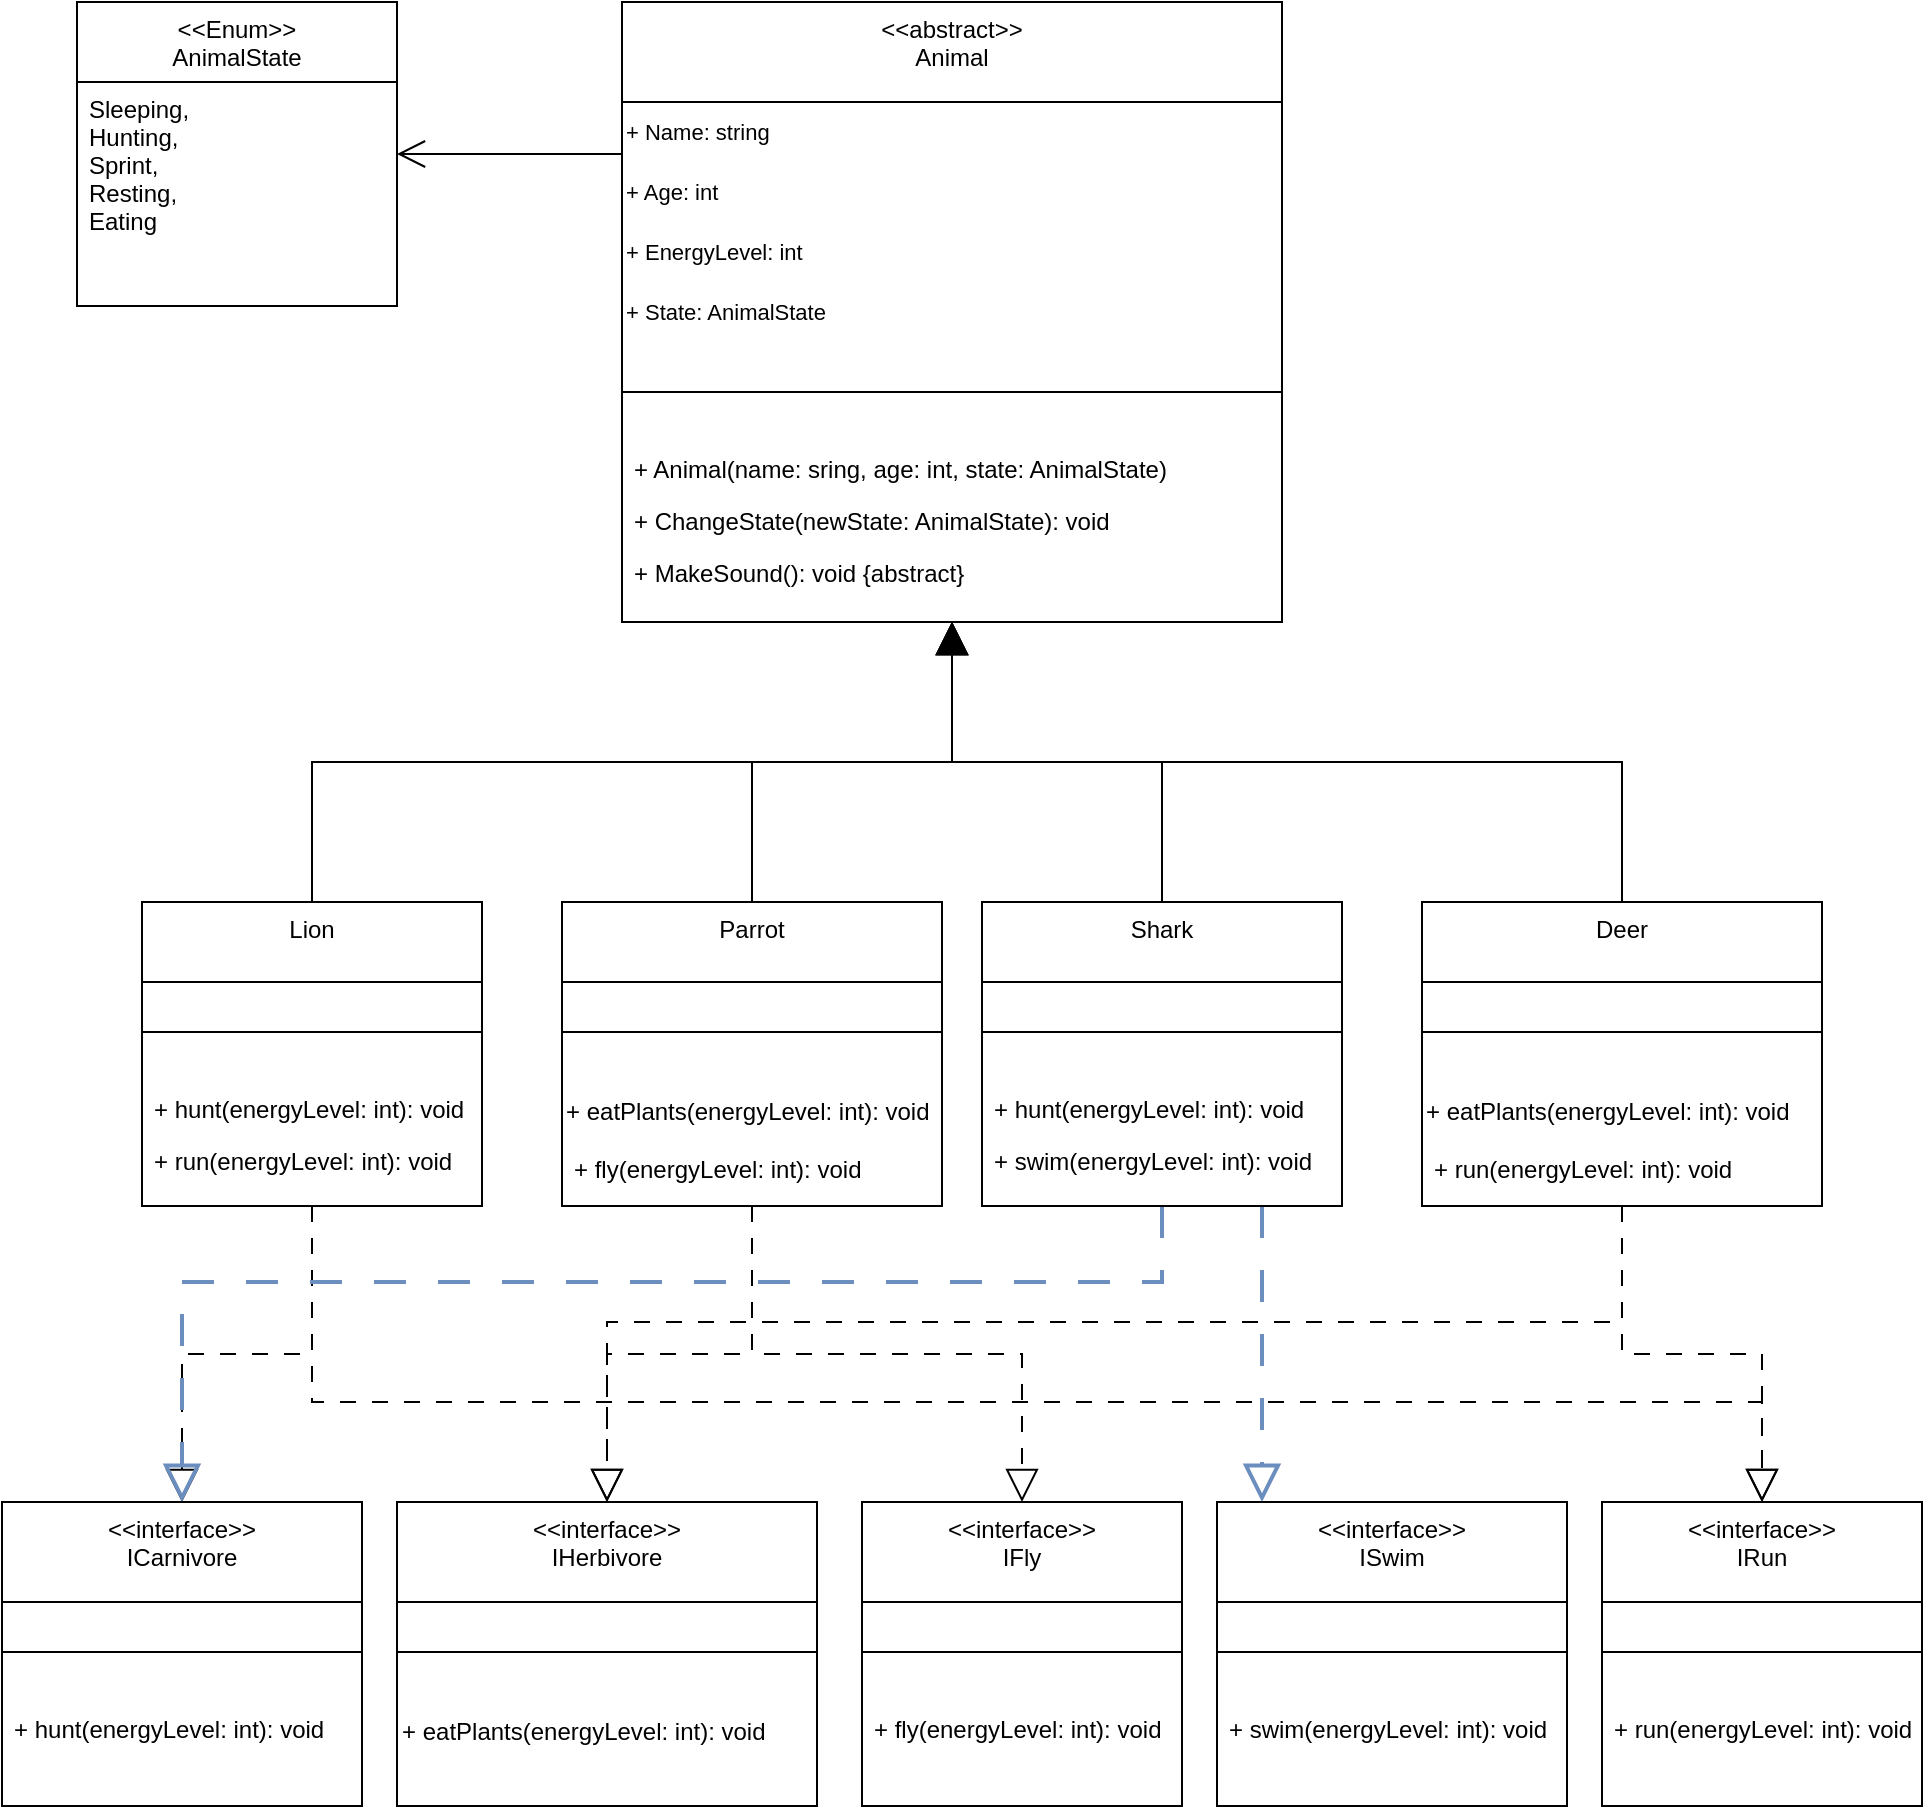 <mxfile version="25.0.3" pages="2">
  <diagram id="C5RBs43oDa-KdzZeNtuy" name="class-diagram">
    <mxGraphModel dx="1034" dy="786" grid="1" gridSize="10" guides="1" tooltips="1" connect="1" arrows="1" fold="1" page="0" pageScale="1" pageWidth="827" pageHeight="1169" math="0" shadow="0">
      <root>
        <mxCell id="WIyWlLk6GJQsqaUBKTNV-0" />
        <mxCell id="WIyWlLk6GJQsqaUBKTNV-1" parent="WIyWlLk6GJQsqaUBKTNV-0" />
        <mxCell id="XYtOJm3QAPszSWYX5EKJ-108" style="edgeStyle=elbowEdgeStyle;rounded=0;orthogonalLoop=1;jettySize=auto;html=1;elbow=vertical;endArrow=block;endFill=1;endSize=14;" parent="WIyWlLk6GJQsqaUBKTNV-1" source="XYtOJm3QAPszSWYX5EKJ-64" target="XYtOJm3QAPszSWYX5EKJ-71" edge="1">
          <mxGeometry relative="1" as="geometry" />
        </mxCell>
        <mxCell id="XYtOJm3QAPszSWYX5EKJ-121" style="edgeStyle=elbowEdgeStyle;shape=connector;rounded=0;orthogonalLoop=1;jettySize=auto;elbow=vertical;html=1;strokeColor=default;align=center;verticalAlign=middle;fontFamily=Helvetica;fontSize=11;fontColor=default;labelBackgroundColor=default;endArrow=block;endFill=0;endSize=14;dashed=1;dashPattern=8 8;" parent="WIyWlLk6GJQsqaUBKTNV-1" source="XYtOJm3QAPszSWYX5EKJ-64" target="XYtOJm3QAPszSWYX5EKJ-93" edge="1">
          <mxGeometry relative="1" as="geometry">
            <Array as="points" />
          </mxGeometry>
        </mxCell>
        <mxCell id="XYtOJm3QAPszSWYX5EKJ-122" style="edgeStyle=elbowEdgeStyle;shape=connector;rounded=0;orthogonalLoop=1;jettySize=auto;elbow=vertical;html=1;dashed=1;dashPattern=8 8;strokeColor=default;align=center;verticalAlign=middle;fontFamily=Helvetica;fontSize=11;fontColor=default;labelBackgroundColor=default;endArrow=block;endFill=0;endSize=14;" parent="WIyWlLk6GJQsqaUBKTNV-1" source="XYtOJm3QAPszSWYX5EKJ-64" target="XYtOJm3QAPszSWYX5EKJ-105" edge="1">
          <mxGeometry relative="1" as="geometry">
            <Array as="points">
              <mxPoint x="940" y="710" />
            </Array>
          </mxGeometry>
        </mxCell>
        <mxCell id="XYtOJm3QAPszSWYX5EKJ-64" value="Lion" style="swimlane;fontStyle=0;align=center;verticalAlign=top;childLayout=stackLayout;horizontal=1;startSize=40;horizontalStack=0;resizeParent=1;resizeLast=0;collapsible=1;marginBottom=0;rounded=0;shadow=0;strokeWidth=1;" parent="WIyWlLk6GJQsqaUBKTNV-1" vertex="1">
          <mxGeometry x="500" y="460" width="170" height="152" as="geometry">
            <mxRectangle x="230" y="140" width="160" height="26" as="alternateBounds" />
          </mxGeometry>
        </mxCell>
        <mxCell id="XYtOJm3QAPszSWYX5EKJ-65" value="" style="line;html=1;strokeWidth=1;align=left;verticalAlign=middle;spacingTop=-1;spacingLeft=3;spacingRight=3;rotatable=0;labelPosition=right;points=[];portConstraint=eastwest;" parent="XYtOJm3QAPszSWYX5EKJ-64" vertex="1">
          <mxGeometry y="40" width="170" height="50" as="geometry" />
        </mxCell>
        <mxCell id="IsHK8ZZnH-fDcKEBuXJm-6" value="+ hunt(energyLevel: int): void" style="text;align=left;verticalAlign=top;spacingLeft=4;spacingRight=4;overflow=hidden;rotatable=0;points=[[0,0.5],[1,0.5]];portConstraint=eastwest;" vertex="1" parent="XYtOJm3QAPszSWYX5EKJ-64">
          <mxGeometry y="90" width="170" height="26" as="geometry" />
        </mxCell>
        <mxCell id="IsHK8ZZnH-fDcKEBuXJm-13" value="+ run(energyLevel: int): void" style="text;align=left;verticalAlign=top;spacingLeft=4;spacingRight=4;overflow=hidden;rotatable=0;points=[[0,0.5],[1,0.5]];portConstraint=eastwest;" vertex="1" parent="XYtOJm3QAPszSWYX5EKJ-64">
          <mxGeometry y="116" width="170" height="26" as="geometry" />
        </mxCell>
        <mxCell id="XYtOJm3QAPszSWYX5EKJ-109" style="edgeStyle=elbowEdgeStyle;shape=connector;rounded=0;orthogonalLoop=1;jettySize=auto;elbow=vertical;html=1;strokeColor=default;align=center;verticalAlign=middle;fontFamily=Helvetica;fontSize=11;fontColor=default;labelBackgroundColor=default;endArrow=block;endFill=1;endSize=14;" parent="WIyWlLk6GJQsqaUBKTNV-1" source="XYtOJm3QAPszSWYX5EKJ-68" target="XYtOJm3QAPszSWYX5EKJ-71" edge="1">
          <mxGeometry relative="1" as="geometry" />
        </mxCell>
        <mxCell id="XYtOJm3QAPszSWYX5EKJ-123" style="edgeStyle=elbowEdgeStyle;shape=connector;rounded=0;orthogonalLoop=1;jettySize=auto;elbow=vertical;html=1;dashed=1;dashPattern=8 8;strokeColor=default;align=center;verticalAlign=middle;fontFamily=Helvetica;fontSize=11;fontColor=default;labelBackgroundColor=default;endArrow=block;endFill=0;endSize=14;" parent="WIyWlLk6GJQsqaUBKTNV-1" source="XYtOJm3QAPszSWYX5EKJ-68" target="XYtOJm3QAPszSWYX5EKJ-99" edge="1">
          <mxGeometry relative="1" as="geometry" />
        </mxCell>
        <mxCell id="XYtOJm3QAPszSWYX5EKJ-124" style="edgeStyle=elbowEdgeStyle;shape=connector;rounded=0;orthogonalLoop=1;jettySize=auto;elbow=vertical;html=1;dashed=1;dashPattern=8 8;strokeColor=default;align=center;verticalAlign=middle;fontFamily=Helvetica;fontSize=11;fontColor=default;labelBackgroundColor=default;endArrow=block;endFill=0;endSize=14;" parent="WIyWlLk6GJQsqaUBKTNV-1" source="XYtOJm3QAPszSWYX5EKJ-68" target="XYtOJm3QAPszSWYX5EKJ-96" edge="1">
          <mxGeometry relative="1" as="geometry" />
        </mxCell>
        <mxCell id="XYtOJm3QAPszSWYX5EKJ-68" value="Parrot" style="swimlane;fontStyle=0;align=center;verticalAlign=top;childLayout=stackLayout;horizontal=1;startSize=40;horizontalStack=0;resizeParent=1;resizeLast=0;collapsible=1;marginBottom=0;rounded=0;shadow=0;strokeWidth=1;" parent="WIyWlLk6GJQsqaUBKTNV-1" vertex="1">
          <mxGeometry x="710" y="460" width="190" height="152" as="geometry">
            <mxRectangle x="230" y="140" width="160" height="26" as="alternateBounds" />
          </mxGeometry>
        </mxCell>
        <mxCell id="XYtOJm3QAPszSWYX5EKJ-69" value="" style="line;html=1;strokeWidth=1;align=left;verticalAlign=middle;spacingTop=-1;spacingLeft=3;spacingRight=3;rotatable=0;labelPosition=right;points=[];portConstraint=eastwest;" parent="XYtOJm3QAPszSWYX5EKJ-68" vertex="1">
          <mxGeometry y="40" width="190" height="50" as="geometry" />
        </mxCell>
        <mxCell id="IsHK8ZZnH-fDcKEBuXJm-8" value="&lt;span style=&quot;font-size: 12px;&quot;&gt;+ eatPlants(energyLevel: int): void&lt;/span&gt;" style="text;html=1;align=left;verticalAlign=middle;resizable=0;points=[];autosize=1;strokeColor=none;fillColor=none;fontFamily=Helvetica;fontSize=11;fontColor=default;labelBackgroundColor=default;" vertex="1" parent="XYtOJm3QAPszSWYX5EKJ-68">
          <mxGeometry y="90" width="190" height="30" as="geometry" />
        </mxCell>
        <mxCell id="IsHK8ZZnH-fDcKEBuXJm-10" value="+ fly(energyLevel: int): void" style="text;align=left;verticalAlign=top;spacingLeft=4;spacingRight=4;overflow=hidden;rotatable=0;points=[[0,0.5],[1,0.5]];portConstraint=eastwest;" vertex="1" parent="XYtOJm3QAPszSWYX5EKJ-68">
          <mxGeometry y="120" width="190" height="26" as="geometry" />
        </mxCell>
        <mxCell id="AaDgfTcyMGLN7IGwaYm8-0" style="edgeStyle=elbowEdgeStyle;rounded=0;orthogonalLoop=1;jettySize=auto;html=1;elbow=vertical;endArrow=open;endFill=0;endSize=12;" edge="1" parent="WIyWlLk6GJQsqaUBKTNV-1" source="XYtOJm3QAPszSWYX5EKJ-71" target="XYtOJm3QAPszSWYX5EKJ-78">
          <mxGeometry relative="1" as="geometry" />
        </mxCell>
        <mxCell id="XYtOJm3QAPszSWYX5EKJ-71" value="&lt;&lt;abstract&gt;&gt;&#xa;Animal" style="swimlane;fontStyle=0;align=center;verticalAlign=top;childLayout=stackLayout;horizontal=1;startSize=50;horizontalStack=0;resizeParent=1;resizeLast=0;collapsible=1;marginBottom=0;rounded=0;shadow=0;strokeWidth=1;" parent="WIyWlLk6GJQsqaUBKTNV-1" vertex="1">
          <mxGeometry x="740" y="10" width="330" height="310" as="geometry">
            <mxRectangle x="230" y="140" width="160" height="26" as="alternateBounds" />
          </mxGeometry>
        </mxCell>
        <mxCell id="XYtOJm3QAPszSWYX5EKJ-112" value="+ Name: string" style="text;html=1;align=left;verticalAlign=middle;resizable=0;points=[];autosize=1;strokeColor=none;fillColor=none;fontFamily=Helvetica;fontSize=11;fontColor=default;labelBackgroundColor=default;" parent="XYtOJm3QAPszSWYX5EKJ-71" vertex="1">
          <mxGeometry y="50" width="330" height="30" as="geometry" />
        </mxCell>
        <mxCell id="XYtOJm3QAPszSWYX5EKJ-115" value="+ Age: int" style="text;html=1;align=left;verticalAlign=middle;resizable=0;points=[];autosize=1;strokeColor=none;fillColor=none;fontFamily=Helvetica;fontSize=11;fontColor=default;labelBackgroundColor=default;" parent="XYtOJm3QAPszSWYX5EKJ-71" vertex="1">
          <mxGeometry y="80" width="330" height="30" as="geometry" />
        </mxCell>
        <mxCell id="XYtOJm3QAPszSWYX5EKJ-114" value="+ EnergyLevel: int" style="text;html=1;align=left;verticalAlign=middle;resizable=0;points=[];autosize=1;strokeColor=none;fillColor=none;fontFamily=Helvetica;fontSize=11;fontColor=default;labelBackgroundColor=default;" parent="XYtOJm3QAPszSWYX5EKJ-71" vertex="1">
          <mxGeometry y="110" width="330" height="30" as="geometry" />
        </mxCell>
        <mxCell id="XYtOJm3QAPszSWYX5EKJ-113" value="+ State: AnimalState" style="text;html=1;align=left;verticalAlign=middle;resizable=0;points=[];autosize=1;strokeColor=none;fillColor=none;fontFamily=Helvetica;fontSize=11;fontColor=default;labelBackgroundColor=default;" parent="XYtOJm3QAPszSWYX5EKJ-71" vertex="1">
          <mxGeometry y="140" width="330" height="30" as="geometry" />
        </mxCell>
        <mxCell id="XYtOJm3QAPszSWYX5EKJ-72" value="" style="line;html=1;strokeWidth=1;align=left;verticalAlign=middle;spacingTop=-1;spacingLeft=3;spacingRight=3;rotatable=0;labelPosition=right;points=[];portConstraint=eastwest;" parent="XYtOJm3QAPszSWYX5EKJ-71" vertex="1">
          <mxGeometry y="170" width="330" height="50" as="geometry" />
        </mxCell>
        <mxCell id="XYtOJm3QAPszSWYX5EKJ-73" value="+ Animal(name: sring, age: int, state: AnimalState)" style="text;align=left;verticalAlign=top;spacingLeft=4;spacingRight=4;overflow=hidden;rotatable=0;points=[[0,0.5],[1,0.5]];portConstraint=eastwest;" parent="XYtOJm3QAPszSWYX5EKJ-71" vertex="1">
          <mxGeometry y="220" width="330" height="26" as="geometry" />
        </mxCell>
        <mxCell id="XYtOJm3QAPszSWYX5EKJ-118" value="+ ChangeState(newState: AnimalState): void" style="text;align=left;verticalAlign=top;spacingLeft=4;spacingRight=4;overflow=hidden;rotatable=0;points=[[0,0.5],[1,0.5]];portConstraint=eastwest;" parent="XYtOJm3QAPszSWYX5EKJ-71" vertex="1">
          <mxGeometry y="246" width="330" height="26" as="geometry" />
        </mxCell>
        <mxCell id="XYtOJm3QAPszSWYX5EKJ-117" value="+ MakeSound(): void {abstract}" style="text;align=left;verticalAlign=top;spacingLeft=4;spacingRight=4;overflow=hidden;rotatable=0;points=[[0,0.5],[1,0.5]];portConstraint=eastwest;" parent="XYtOJm3QAPszSWYX5EKJ-71" vertex="1">
          <mxGeometry y="272" width="330" height="26" as="geometry" />
        </mxCell>
        <mxCell id="XYtOJm3QAPszSWYX5EKJ-78" value="&lt;&lt;Enum&gt;&gt;&#xa;AnimalState" style="swimlane;fontStyle=0;align=center;verticalAlign=top;childLayout=stackLayout;horizontal=1;startSize=40;horizontalStack=0;resizeParent=1;resizeLast=0;collapsible=1;marginBottom=0;rounded=0;shadow=0;strokeWidth=1;" parent="WIyWlLk6GJQsqaUBKTNV-1" vertex="1">
          <mxGeometry x="467.5" y="10" width="160" height="152" as="geometry">
            <mxRectangle x="230" y="140" width="160" height="26" as="alternateBounds" />
          </mxGeometry>
        </mxCell>
        <mxCell id="XYtOJm3QAPszSWYX5EKJ-79" value="Sleeping,&#xa;    Hunting,&#xa;    Sprint,&#xa;    Resting,&#xa;    Eating" style="text;align=left;verticalAlign=top;spacingLeft=4;spacingRight=4;overflow=hidden;rotatable=0;points=[[0,0.5],[1,0.5]];portConstraint=eastwest;" parent="XYtOJm3QAPszSWYX5EKJ-78" vertex="1">
          <mxGeometry y="40" width="160" height="90" as="geometry" />
        </mxCell>
        <mxCell id="XYtOJm3QAPszSWYX5EKJ-110" style="edgeStyle=elbowEdgeStyle;shape=connector;rounded=0;orthogonalLoop=1;jettySize=auto;elbow=vertical;html=1;strokeColor=default;align=center;verticalAlign=middle;fontFamily=Helvetica;fontSize=11;fontColor=default;labelBackgroundColor=default;endArrow=block;endFill=1;endSize=14;" parent="WIyWlLk6GJQsqaUBKTNV-1" source="XYtOJm3QAPszSWYX5EKJ-84" target="XYtOJm3QAPszSWYX5EKJ-71" edge="1">
          <mxGeometry relative="1" as="geometry" />
        </mxCell>
        <mxCell id="XYtOJm3QAPszSWYX5EKJ-125" style="edgeStyle=elbowEdgeStyle;shape=connector;rounded=0;orthogonalLoop=1;jettySize=auto;elbow=vertical;html=1;dashed=1;dashPattern=8 8;strokeColor=#6c8ebf;align=center;verticalAlign=middle;fontFamily=Helvetica;fontSize=11;fontColor=default;labelBackgroundColor=default;endArrow=block;endFill=0;endSize=14;fillColor=#dae8fc;strokeWidth=2;" parent="WIyWlLk6GJQsqaUBKTNV-1" source="XYtOJm3QAPszSWYX5EKJ-84" target="XYtOJm3QAPszSWYX5EKJ-93" edge="1">
          <mxGeometry relative="1" as="geometry">
            <Array as="points">
              <mxPoint x="740" y="650" />
            </Array>
          </mxGeometry>
        </mxCell>
        <mxCell id="XYtOJm3QAPszSWYX5EKJ-126" style="edgeStyle=elbowEdgeStyle;shape=connector;rounded=0;orthogonalLoop=1;jettySize=auto;elbow=vertical;html=1;dashed=1;dashPattern=8 8;strokeColor=#6c8ebf;align=center;verticalAlign=middle;fontFamily=Helvetica;fontSize=11;fontColor=default;labelBackgroundColor=default;endArrow=block;endFill=0;endSize=14;strokeWidth=2;fillColor=#dae8fc;" parent="WIyWlLk6GJQsqaUBKTNV-1" source="XYtOJm3QAPszSWYX5EKJ-84" target="XYtOJm3QAPszSWYX5EKJ-102" edge="1">
          <mxGeometry relative="1" as="geometry">
            <Array as="points">
              <mxPoint x="1060" y="670" />
            </Array>
          </mxGeometry>
        </mxCell>
        <mxCell id="XYtOJm3QAPszSWYX5EKJ-84" value="Shark" style="swimlane;fontStyle=0;align=center;verticalAlign=top;childLayout=stackLayout;horizontal=1;startSize=40;horizontalStack=0;resizeParent=1;resizeLast=0;collapsible=1;marginBottom=0;rounded=0;shadow=0;strokeWidth=1;" parent="WIyWlLk6GJQsqaUBKTNV-1" vertex="1">
          <mxGeometry x="920" y="460" width="180" height="152" as="geometry">
            <mxRectangle x="230" y="140" width="160" height="26" as="alternateBounds" />
          </mxGeometry>
        </mxCell>
        <mxCell id="XYtOJm3QAPszSWYX5EKJ-85" value="" style="line;html=1;strokeWidth=1;align=left;verticalAlign=middle;spacingTop=-1;spacingLeft=3;spacingRight=3;rotatable=0;labelPosition=right;points=[];portConstraint=eastwest;" parent="XYtOJm3QAPszSWYX5EKJ-84" vertex="1">
          <mxGeometry y="40" width="180" height="50" as="geometry" />
        </mxCell>
        <mxCell id="IsHK8ZZnH-fDcKEBuXJm-7" value="+ hunt(energyLevel: int): void" style="text;align=left;verticalAlign=top;spacingLeft=4;spacingRight=4;overflow=hidden;rotatable=0;points=[[0,0.5],[1,0.5]];portConstraint=eastwest;" vertex="1" parent="XYtOJm3QAPszSWYX5EKJ-84">
          <mxGeometry y="90" width="180" height="26" as="geometry" />
        </mxCell>
        <mxCell id="IsHK8ZZnH-fDcKEBuXJm-11" value="+ swim(energyLevel: int): void" style="text;align=left;verticalAlign=top;spacingLeft=4;spacingRight=4;overflow=hidden;rotatable=0;points=[[0,0.5],[1,0.5]];portConstraint=eastwest;" vertex="1" parent="XYtOJm3QAPszSWYX5EKJ-84">
          <mxGeometry y="116" width="180" height="26" as="geometry" />
        </mxCell>
        <mxCell id="XYtOJm3QAPszSWYX5EKJ-111" style="edgeStyle=elbowEdgeStyle;shape=connector;rounded=0;orthogonalLoop=1;jettySize=auto;elbow=vertical;html=1;strokeColor=default;align=center;verticalAlign=middle;fontFamily=Helvetica;fontSize=11;fontColor=default;labelBackgroundColor=default;endArrow=block;endFill=1;endSize=14;" parent="WIyWlLk6GJQsqaUBKTNV-1" source="XYtOJm3QAPszSWYX5EKJ-87" target="XYtOJm3QAPszSWYX5EKJ-71" edge="1">
          <mxGeometry relative="1" as="geometry" />
        </mxCell>
        <mxCell id="XYtOJm3QAPszSWYX5EKJ-127" style="edgeStyle=elbowEdgeStyle;shape=connector;rounded=0;orthogonalLoop=1;jettySize=auto;elbow=vertical;html=1;dashed=1;dashPattern=8 8;strokeColor=default;align=center;verticalAlign=middle;fontFamily=Helvetica;fontSize=11;fontColor=default;labelBackgroundColor=default;endArrow=block;endFill=0;endSize=14;" parent="WIyWlLk6GJQsqaUBKTNV-1" source="XYtOJm3QAPszSWYX5EKJ-87" target="XYtOJm3QAPszSWYX5EKJ-105" edge="1">
          <mxGeometry relative="1" as="geometry" />
        </mxCell>
        <mxCell id="XYtOJm3QAPszSWYX5EKJ-128" style="edgeStyle=elbowEdgeStyle;shape=connector;rounded=0;orthogonalLoop=1;jettySize=auto;elbow=vertical;html=1;dashed=1;dashPattern=8 8;strokeColor=default;align=center;verticalAlign=middle;fontFamily=Helvetica;fontSize=11;fontColor=default;labelBackgroundColor=default;endArrow=block;endFill=0;endSize=14;" parent="WIyWlLk6GJQsqaUBKTNV-1" source="XYtOJm3QAPszSWYX5EKJ-87" target="XYtOJm3QAPszSWYX5EKJ-96" edge="1">
          <mxGeometry relative="1" as="geometry">
            <Array as="points">
              <mxPoint x="980" y="670" />
            </Array>
          </mxGeometry>
        </mxCell>
        <mxCell id="XYtOJm3QAPszSWYX5EKJ-87" value="Deer" style="swimlane;fontStyle=0;align=center;verticalAlign=top;childLayout=stackLayout;horizontal=1;startSize=40;horizontalStack=0;resizeParent=1;resizeLast=0;collapsible=1;marginBottom=0;rounded=0;shadow=0;strokeWidth=1;" parent="WIyWlLk6GJQsqaUBKTNV-1" vertex="1">
          <mxGeometry x="1140" y="460" width="200" height="152" as="geometry">
            <mxRectangle x="230" y="140" width="160" height="26" as="alternateBounds" />
          </mxGeometry>
        </mxCell>
        <mxCell id="XYtOJm3QAPszSWYX5EKJ-88" value="" style="line;html=1;strokeWidth=1;align=left;verticalAlign=middle;spacingTop=-1;spacingLeft=3;spacingRight=3;rotatable=0;labelPosition=right;points=[];portConstraint=eastwest;" parent="XYtOJm3QAPszSWYX5EKJ-87" vertex="1">
          <mxGeometry y="40" width="200" height="50" as="geometry" />
        </mxCell>
        <mxCell id="IsHK8ZZnH-fDcKEBuXJm-9" value="&lt;span style=&quot;font-size: 12px;&quot;&gt;+ eatPlants(energyLevel: int): void&lt;/span&gt;" style="text;html=1;align=left;verticalAlign=middle;resizable=0;points=[];autosize=1;strokeColor=none;fillColor=none;fontFamily=Helvetica;fontSize=11;fontColor=default;labelBackgroundColor=default;" vertex="1" parent="XYtOJm3QAPszSWYX5EKJ-87">
          <mxGeometry y="90" width="200" height="30" as="geometry" />
        </mxCell>
        <mxCell id="IsHK8ZZnH-fDcKEBuXJm-12" value="+ run(energyLevel: int): void" style="text;align=left;verticalAlign=top;spacingLeft=4;spacingRight=4;overflow=hidden;rotatable=0;points=[[0,0.5],[1,0.5]];portConstraint=eastwest;" vertex="1" parent="XYtOJm3QAPszSWYX5EKJ-87">
          <mxGeometry y="120" width="200" height="26" as="geometry" />
        </mxCell>
        <mxCell id="XYtOJm3QAPszSWYX5EKJ-93" value="&lt;&lt;interface&gt;&gt;&#xa;ICarnivore" style="swimlane;fontStyle=0;align=center;verticalAlign=top;childLayout=stackLayout;horizontal=1;startSize=50;horizontalStack=0;resizeParent=1;resizeLast=0;collapsible=1;marginBottom=0;rounded=0;shadow=0;strokeWidth=1;" parent="WIyWlLk6GJQsqaUBKTNV-1" vertex="1">
          <mxGeometry x="430" y="760" width="180" height="152" as="geometry">
            <mxRectangle x="230" y="140" width="160" height="26" as="alternateBounds" />
          </mxGeometry>
        </mxCell>
        <mxCell id="XYtOJm3QAPszSWYX5EKJ-94" value="" style="line;html=1;strokeWidth=1;align=left;verticalAlign=middle;spacingTop=-1;spacingLeft=3;spacingRight=3;rotatable=0;labelPosition=right;points=[];portConstraint=eastwest;" parent="XYtOJm3QAPszSWYX5EKJ-93" vertex="1">
          <mxGeometry y="50" width="180" height="50" as="geometry" />
        </mxCell>
        <mxCell id="XYtOJm3QAPszSWYX5EKJ-95" value="+ hunt(energyLevel: int): void" style="text;align=left;verticalAlign=top;spacingLeft=4;spacingRight=4;overflow=hidden;rotatable=0;points=[[0,0.5],[1,0.5]];portConstraint=eastwest;" parent="XYtOJm3QAPszSWYX5EKJ-93" vertex="1">
          <mxGeometry y="100" width="180" height="26" as="geometry" />
        </mxCell>
        <mxCell id="XYtOJm3QAPszSWYX5EKJ-96" value="&lt;&lt;interface&gt;&gt;&#xa;IHerbivore" style="swimlane;fontStyle=0;align=center;verticalAlign=top;childLayout=stackLayout;horizontal=1;startSize=50;horizontalStack=0;resizeParent=1;resizeLast=0;collapsible=1;marginBottom=0;rounded=0;shadow=0;strokeWidth=1;" parent="WIyWlLk6GJQsqaUBKTNV-1" vertex="1">
          <mxGeometry x="627.5" y="760" width="210" height="152" as="geometry">
            <mxRectangle x="230" y="140" width="160" height="26" as="alternateBounds" />
          </mxGeometry>
        </mxCell>
        <mxCell id="XYtOJm3QAPszSWYX5EKJ-97" value="" style="line;html=1;strokeWidth=1;align=left;verticalAlign=middle;spacingTop=-1;spacingLeft=3;spacingRight=3;rotatable=0;labelPosition=right;points=[];portConstraint=eastwest;" parent="XYtOJm3QAPszSWYX5EKJ-96" vertex="1">
          <mxGeometry y="50" width="210" height="50" as="geometry" />
        </mxCell>
        <mxCell id="XYtOJm3QAPszSWYX5EKJ-120" value="&lt;span style=&quot;font-size: 12px;&quot;&gt;+ eatPlants(energyLevel: int): void&lt;/span&gt;" style="text;html=1;align=left;verticalAlign=middle;resizable=0;points=[];autosize=1;strokeColor=none;fillColor=none;fontFamily=Helvetica;fontSize=11;fontColor=default;labelBackgroundColor=default;" parent="XYtOJm3QAPszSWYX5EKJ-96" vertex="1">
          <mxGeometry y="100" width="210" height="30" as="geometry" />
        </mxCell>
        <mxCell id="XYtOJm3QAPszSWYX5EKJ-99" value="&lt;&lt;interface&gt;&gt;&#xa;IFly" style="swimlane;fontStyle=0;align=center;verticalAlign=top;childLayout=stackLayout;horizontal=1;startSize=50;horizontalStack=0;resizeParent=1;resizeLast=0;collapsible=1;marginBottom=0;rounded=0;shadow=0;strokeWidth=1;" parent="WIyWlLk6GJQsqaUBKTNV-1" vertex="1">
          <mxGeometry x="860" y="760" width="160" height="152" as="geometry">
            <mxRectangle x="230" y="140" width="160" height="26" as="alternateBounds" />
          </mxGeometry>
        </mxCell>
        <mxCell id="XYtOJm3QAPszSWYX5EKJ-100" value="" style="line;html=1;strokeWidth=1;align=left;verticalAlign=middle;spacingTop=-1;spacingLeft=3;spacingRight=3;rotatable=0;labelPosition=right;points=[];portConstraint=eastwest;" parent="XYtOJm3QAPszSWYX5EKJ-99" vertex="1">
          <mxGeometry y="50" width="160" height="50" as="geometry" />
        </mxCell>
        <mxCell id="XYtOJm3QAPszSWYX5EKJ-101" value="+ fly(energyLevel: int): void" style="text;align=left;verticalAlign=top;spacingLeft=4;spacingRight=4;overflow=hidden;rotatable=0;points=[[0,0.5],[1,0.5]];portConstraint=eastwest;" parent="XYtOJm3QAPszSWYX5EKJ-99" vertex="1">
          <mxGeometry y="100" width="160" height="26" as="geometry" />
        </mxCell>
        <mxCell id="XYtOJm3QAPszSWYX5EKJ-102" value="&lt;&lt;interface&gt;&gt;&#xa;ISwim" style="swimlane;fontStyle=0;align=center;verticalAlign=top;childLayout=stackLayout;horizontal=1;startSize=50;horizontalStack=0;resizeParent=1;resizeLast=0;collapsible=1;marginBottom=0;rounded=0;shadow=0;strokeWidth=1;" parent="WIyWlLk6GJQsqaUBKTNV-1" vertex="1">
          <mxGeometry x="1037.5" y="760" width="175" height="152" as="geometry">
            <mxRectangle x="230" y="140" width="160" height="26" as="alternateBounds" />
          </mxGeometry>
        </mxCell>
        <mxCell id="XYtOJm3QAPszSWYX5EKJ-103" value="" style="line;html=1;strokeWidth=1;align=left;verticalAlign=middle;spacingTop=-1;spacingLeft=3;spacingRight=3;rotatable=0;labelPosition=right;points=[];portConstraint=eastwest;" parent="XYtOJm3QAPszSWYX5EKJ-102" vertex="1">
          <mxGeometry y="50" width="175" height="50" as="geometry" />
        </mxCell>
        <mxCell id="XYtOJm3QAPszSWYX5EKJ-104" value="+ swim(energyLevel: int): void" style="text;align=left;verticalAlign=top;spacingLeft=4;spacingRight=4;overflow=hidden;rotatable=0;points=[[0,0.5],[1,0.5]];portConstraint=eastwest;" parent="XYtOJm3QAPszSWYX5EKJ-102" vertex="1">
          <mxGeometry y="100" width="175" height="26" as="geometry" />
        </mxCell>
        <mxCell id="XYtOJm3QAPszSWYX5EKJ-105" value="&lt;&lt;interface&gt;&gt;&#xa;IRun" style="swimlane;fontStyle=0;align=center;verticalAlign=top;childLayout=stackLayout;horizontal=1;startSize=50;horizontalStack=0;resizeParent=1;resizeLast=0;collapsible=1;marginBottom=0;rounded=0;shadow=0;strokeWidth=1;" parent="WIyWlLk6GJQsqaUBKTNV-1" vertex="1">
          <mxGeometry x="1230" y="760" width="160" height="152" as="geometry">
            <mxRectangle x="230" y="140" width="160" height="26" as="alternateBounds" />
          </mxGeometry>
        </mxCell>
        <mxCell id="XYtOJm3QAPszSWYX5EKJ-106" value="" style="line;html=1;strokeWidth=1;align=left;verticalAlign=middle;spacingTop=-1;spacingLeft=3;spacingRight=3;rotatable=0;labelPosition=right;points=[];portConstraint=eastwest;" parent="XYtOJm3QAPszSWYX5EKJ-105" vertex="1">
          <mxGeometry y="50" width="160" height="50" as="geometry" />
        </mxCell>
        <mxCell id="XYtOJm3QAPszSWYX5EKJ-107" value="+ run(energyLevel: int): void" style="text;align=left;verticalAlign=top;spacingLeft=4;spacingRight=4;overflow=hidden;rotatable=0;points=[[0,0.5],[1,0.5]];portConstraint=eastwest;" parent="XYtOJm3QAPszSWYX5EKJ-105" vertex="1">
          <mxGeometry y="100" width="160" height="26" as="geometry" />
        </mxCell>
      </root>
    </mxGraphModel>
  </diagram>
  <diagram id="OGVaW3IMWx2Y5dUwyeD_" name="menu">
    <mxGraphModel dx="1247" dy="683" grid="1" gridSize="10" guides="1" tooltips="1" connect="1" arrows="1" fold="1" page="1" pageScale="1" pageWidth="5000" pageHeight="5000" math="0" shadow="0">
      <root>
        <mxCell id="0" />
        <mxCell id="1" parent="0" />
        <mxCell id="1PtlZHHh3yUFM7jRdutA-1" value="&lt;ul&gt;&lt;li&gt;&lt;font style=&quot;font-size: 20px;&quot;&gt;HauptMenü&lt;/font&gt;&lt;/li&gt;&lt;ul&gt;&lt;li&gt;&lt;font style=&quot;font-size: 20px;&quot;&gt;1) Programm beenden&lt;/font&gt;&lt;/li&gt;&lt;li&gt;&lt;font style=&quot;font-size: 20px;&quot;&gt;2) Lion&lt;/font&gt;&lt;/li&gt;&lt;ul&gt;&lt;li&gt;&lt;span style=&quot;font-size: 20px;&quot;&gt;1) Zurück&lt;/span&gt;&lt;/li&gt;&lt;li&gt;&lt;span style=&quot;font-size: 20px;&quot;&gt;2) Add lion&lt;/span&gt;&lt;/li&gt;&lt;li&gt;&lt;span style=&quot;font-size: 20px;&quot;&gt;3) update lion&lt;/span&gt;&lt;/li&gt;&lt;li&gt;&lt;span style=&quot;font-size: 20px;&quot;&gt;4) delete lion&lt;/span&gt;&lt;/li&gt;&lt;li&gt;&lt;span style=&quot;font-size: 20px;&quot;&gt;5) list lions&lt;/span&gt;&lt;/li&gt;&lt;/ul&gt;&lt;li&gt;&lt;font style=&quot;font-size: 20px;&quot;&gt;3) Parrot&lt;/font&gt;&lt;/li&gt;&lt;li&gt;&lt;font style=&quot;font-size: 20px;&quot;&gt;4) Shark&lt;/font&gt;&lt;/li&gt;&lt;li&gt;&lt;font style=&quot;font-size: 20px;&quot;&gt;5) Deer&lt;/font&gt;&lt;/li&gt;&lt;li&gt;&lt;font style=&quot;font-size: 20px;&quot;&gt;6) List&lt;/font&gt;&lt;/li&gt;&lt;ul&gt;&lt;li&gt;&lt;font style=&quot;font-size: 20px;&quot;&gt;1) Lion&lt;/font&gt;&lt;/li&gt;&lt;li&gt;&lt;font style=&quot;font-size: 20px;&quot;&gt;2) Parrot&lt;/font&gt;&lt;/li&gt;&lt;li&gt;&lt;font style=&quot;font-size: 20px;&quot;&gt;3) Shark&lt;/font&gt;&lt;/li&gt;&lt;li&gt;&lt;span style=&quot;font-size: 20px;&quot;&gt;4) Deer&lt;/span&gt;&lt;/li&gt;&lt;li&gt;&lt;span style=&quot;font-size: 20px;&quot;&gt;5) Carnivore&lt;/span&gt;&lt;/li&gt;&lt;li&gt;&lt;span style=&quot;font-size: 20px;&quot;&gt;6) Herbivore&lt;/span&gt;&lt;/li&gt;&lt;li&gt;&lt;span style=&quot;font-size: 20px;&quot;&gt;7) All&lt;/span&gt;&lt;/li&gt;&lt;/ul&gt;&lt;/ul&gt;&lt;/ul&gt;" style="text;html=1;align=left;verticalAlign=middle;resizable=0;points=[];autosize=1;strokeColor=none;fillColor=none;" vertex="1" parent="1">
          <mxGeometry x="80" y="40" width="300" height="490" as="geometry" />
        </mxCell>
        <mxCell id="1PtlZHHh3yUFM7jRdutA-2" value="&lt;ul&gt;&lt;li&gt;&lt;span style=&quot;font-size: 20px;&quot;&gt;Enum Menü&lt;/span&gt;&lt;/li&gt;&lt;ul&gt;&lt;li&gt;&lt;span style=&quot;font-size: 20px;&quot;&gt;1) Sleeping&lt;/span&gt;&lt;/li&gt;&lt;li&gt;&lt;span style=&quot;font-size: 20px;&quot;&gt;2) Hunting&lt;/span&gt;&lt;/li&gt;&lt;li&gt;&lt;span style=&quot;font-size: 20px;&quot;&gt;3) Sprint&lt;/span&gt;&lt;/li&gt;&lt;li&gt;&lt;span style=&quot;font-size: 20px;&quot;&gt;4) Resting&lt;/span&gt;&lt;/li&gt;&lt;li&gt;&lt;span style=&quot;font-size: 20px;&quot;&gt;5) Eating&lt;/span&gt;&lt;/li&gt;&lt;/ul&gt;&lt;/ul&gt;" style="text;html=1;align=left;verticalAlign=middle;resizable=0;points=[];autosize=1;strokeColor=none;fillColor=none;" vertex="1" parent="1">
          <mxGeometry x="390" y="55" width="200" height="180" as="geometry" />
        </mxCell>
      </root>
    </mxGraphModel>
  </diagram>
</mxfile>
